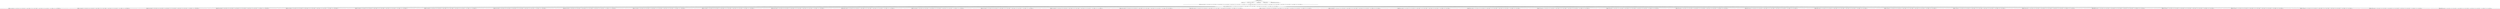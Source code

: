 digraph "getValues" {  
"505" [label = <(METHOD,getValues)<SUB>242</SUB>> ]
"506" [label = <(PARAM,this)<SUB>242</SUB>> ]
"507" [label = <(BLOCK,&lt;empty&gt;,&lt;empty&gt;)<SUB>242</SUB>> ]
"508" [label = <(RETURN,return new String[] { &quot;K&quot;, &quot;k&quot;, &quot;kilo&quot;, &quot;KILO&quot;, &quot;Ki&quot;, &quot;KI&quot;, &quot;ki&quot;, &quot;kibi&quot;, &quot;KIBI&quot;, &quot;M&quot;, &quot;m&quot;, &quot;mega&quot;, &quot;MEGA&quot;, &quot;Mi&quot;, &quot;MI&quot;, &quot;mi&quot;, &quot;mebi&quot;, &quot;MEBI&quot;, &quot;G&quot;, &quot;g&quot;, &quot;giga&quot;, &quot;GIGA&quot;, &quot;Gi&quot;, &quot;GI&quot;, &quot;gi&quot;, &quot;gibi&quot;, &quot;GIBI&quot;, &quot;T&quot;, &quot;t&quot;, &quot;tera&quot;, &quot;TERA&quot;, &quot;Ti&quot;, &quot;TI&quot;, &quot;ti&quot;, &quot;tebi&quot;, &quot;TEBI&quot; };,return new String[] { &quot;K&quot;, &quot;k&quot;, &quot;kilo&quot;, &quot;KILO&quot;, &quot;Ki&quot;, &quot;KI&quot;, &quot;ki&quot;, &quot;kibi&quot;, &quot;KIBI&quot;, &quot;M&quot;, &quot;m&quot;, &quot;mega&quot;, &quot;MEGA&quot;, &quot;Mi&quot;, &quot;MI&quot;, &quot;mi&quot;, &quot;mebi&quot;, &quot;MEBI&quot;, &quot;G&quot;, &quot;g&quot;, &quot;giga&quot;, &quot;GIGA&quot;, &quot;Gi&quot;, &quot;GI&quot;, &quot;gi&quot;, &quot;gibi&quot;, &quot;GIBI&quot;, &quot;T&quot;, &quot;t&quot;, &quot;tera&quot;, &quot;TERA&quot;, &quot;Ti&quot;, &quot;TI&quot;, &quot;ti&quot;, &quot;tebi&quot;, &quot;TEBI&quot; };)<SUB>243</SUB>> ]
"509" [label = <(&lt;operator&gt;.arrayInitializer,new String[] { &quot;K&quot;, &quot;k&quot;, &quot;kilo&quot;, &quot;KILO&quot;, &quot;Ki&quot;, &quot;KI&quot;, &quot;ki&quot;, &quot;kibi&quot;, &quot;KIBI&quot;, &quot;M&quot;, &quot;m&quot;, &quot;mega&quot;, &quot;MEGA&quot;, &quot;Mi&quot;, &quot;MI&quot;, &quot;mi&quot;, &quot;mebi&quot;, &quot;MEBI&quot;, &quot;G&quot;, &quot;g&quot;, &quot;giga&quot;, &quot;GIGA&quot;, &quot;Gi&quot;, &quot;GI&quot;, &quot;gi&quot;, &quot;gibi&quot;, &quot;GIBI&quot;, &quot;T&quot;, &quot;t&quot;, &quot;tera&quot;, &quot;TERA&quot;, &quot;Ti&quot;, &quot;TI&quot;, &quot;ti&quot;, &quot;tebi&quot;, &quot;TEBI&quot; })<SUB>243</SUB>> ]
"510" [label = <(LITERAL,&quot;K&quot;,new String[] { &quot;K&quot;, &quot;k&quot;, &quot;kilo&quot;, &quot;KILO&quot;, &quot;Ki&quot;, &quot;KI&quot;, &quot;ki&quot;, &quot;kibi&quot;, &quot;KIBI&quot;, &quot;M&quot;, &quot;m&quot;, &quot;mega&quot;, &quot;MEGA&quot;, &quot;Mi&quot;, &quot;MI&quot;, &quot;mi&quot;, &quot;mebi&quot;, &quot;MEBI&quot;, &quot;G&quot;, &quot;g&quot;, &quot;giga&quot;, &quot;GIGA&quot;, &quot;Gi&quot;, &quot;GI&quot;, &quot;gi&quot;, &quot;gibi&quot;, &quot;GIBI&quot;, &quot;T&quot;, &quot;t&quot;, &quot;tera&quot;, &quot;TERA&quot;, &quot;Ti&quot;, &quot;TI&quot;, &quot;ti&quot;, &quot;tebi&quot;, &quot;TEBI&quot; })<SUB>243</SUB>> ]
"511" [label = <(LITERAL,&quot;k&quot;,new String[] { &quot;K&quot;, &quot;k&quot;, &quot;kilo&quot;, &quot;KILO&quot;, &quot;Ki&quot;, &quot;KI&quot;, &quot;ki&quot;, &quot;kibi&quot;, &quot;KIBI&quot;, &quot;M&quot;, &quot;m&quot;, &quot;mega&quot;, &quot;MEGA&quot;, &quot;Mi&quot;, &quot;MI&quot;, &quot;mi&quot;, &quot;mebi&quot;, &quot;MEBI&quot;, &quot;G&quot;, &quot;g&quot;, &quot;giga&quot;, &quot;GIGA&quot;, &quot;Gi&quot;, &quot;GI&quot;, &quot;gi&quot;, &quot;gibi&quot;, &quot;GIBI&quot;, &quot;T&quot;, &quot;t&quot;, &quot;tera&quot;, &quot;TERA&quot;, &quot;Ti&quot;, &quot;TI&quot;, &quot;ti&quot;, &quot;tebi&quot;, &quot;TEBI&quot; })<SUB>243</SUB>> ]
"512" [label = <(LITERAL,&quot;kilo&quot;,new String[] { &quot;K&quot;, &quot;k&quot;, &quot;kilo&quot;, &quot;KILO&quot;, &quot;Ki&quot;, &quot;KI&quot;, &quot;ki&quot;, &quot;kibi&quot;, &quot;KIBI&quot;, &quot;M&quot;, &quot;m&quot;, &quot;mega&quot;, &quot;MEGA&quot;, &quot;Mi&quot;, &quot;MI&quot;, &quot;mi&quot;, &quot;mebi&quot;, &quot;MEBI&quot;, &quot;G&quot;, &quot;g&quot;, &quot;giga&quot;, &quot;GIGA&quot;, &quot;Gi&quot;, &quot;GI&quot;, &quot;gi&quot;, &quot;gibi&quot;, &quot;GIBI&quot;, &quot;T&quot;, &quot;t&quot;, &quot;tera&quot;, &quot;TERA&quot;, &quot;Ti&quot;, &quot;TI&quot;, &quot;ti&quot;, &quot;tebi&quot;, &quot;TEBI&quot; })<SUB>243</SUB>> ]
"513" [label = <(LITERAL,&quot;KILO&quot;,new String[] { &quot;K&quot;, &quot;k&quot;, &quot;kilo&quot;, &quot;KILO&quot;, &quot;Ki&quot;, &quot;KI&quot;, &quot;ki&quot;, &quot;kibi&quot;, &quot;KIBI&quot;, &quot;M&quot;, &quot;m&quot;, &quot;mega&quot;, &quot;MEGA&quot;, &quot;Mi&quot;, &quot;MI&quot;, &quot;mi&quot;, &quot;mebi&quot;, &quot;MEBI&quot;, &quot;G&quot;, &quot;g&quot;, &quot;giga&quot;, &quot;GIGA&quot;, &quot;Gi&quot;, &quot;GI&quot;, &quot;gi&quot;, &quot;gibi&quot;, &quot;GIBI&quot;, &quot;T&quot;, &quot;t&quot;, &quot;tera&quot;, &quot;TERA&quot;, &quot;Ti&quot;, &quot;TI&quot;, &quot;ti&quot;, &quot;tebi&quot;, &quot;TEBI&quot; })<SUB>243</SUB>> ]
"514" [label = <(LITERAL,&quot;Ki&quot;,new String[] { &quot;K&quot;, &quot;k&quot;, &quot;kilo&quot;, &quot;KILO&quot;, &quot;Ki&quot;, &quot;KI&quot;, &quot;ki&quot;, &quot;kibi&quot;, &quot;KIBI&quot;, &quot;M&quot;, &quot;m&quot;, &quot;mega&quot;, &quot;MEGA&quot;, &quot;Mi&quot;, &quot;MI&quot;, &quot;mi&quot;, &quot;mebi&quot;, &quot;MEBI&quot;, &quot;G&quot;, &quot;g&quot;, &quot;giga&quot;, &quot;GIGA&quot;, &quot;Gi&quot;, &quot;GI&quot;, &quot;gi&quot;, &quot;gibi&quot;, &quot;GIBI&quot;, &quot;T&quot;, &quot;t&quot;, &quot;tera&quot;, &quot;TERA&quot;, &quot;Ti&quot;, &quot;TI&quot;, &quot;ti&quot;, &quot;tebi&quot;, &quot;TEBI&quot; })<SUB>244</SUB>> ]
"515" [label = <(LITERAL,&quot;KI&quot;,new String[] { &quot;K&quot;, &quot;k&quot;, &quot;kilo&quot;, &quot;KILO&quot;, &quot;Ki&quot;, &quot;KI&quot;, &quot;ki&quot;, &quot;kibi&quot;, &quot;KIBI&quot;, &quot;M&quot;, &quot;m&quot;, &quot;mega&quot;, &quot;MEGA&quot;, &quot;Mi&quot;, &quot;MI&quot;, &quot;mi&quot;, &quot;mebi&quot;, &quot;MEBI&quot;, &quot;G&quot;, &quot;g&quot;, &quot;giga&quot;, &quot;GIGA&quot;, &quot;Gi&quot;, &quot;GI&quot;, &quot;gi&quot;, &quot;gibi&quot;, &quot;GIBI&quot;, &quot;T&quot;, &quot;t&quot;, &quot;tera&quot;, &quot;TERA&quot;, &quot;Ti&quot;, &quot;TI&quot;, &quot;ti&quot;, &quot;tebi&quot;, &quot;TEBI&quot; })<SUB>244</SUB>> ]
"516" [label = <(LITERAL,&quot;ki&quot;,new String[] { &quot;K&quot;, &quot;k&quot;, &quot;kilo&quot;, &quot;KILO&quot;, &quot;Ki&quot;, &quot;KI&quot;, &quot;ki&quot;, &quot;kibi&quot;, &quot;KIBI&quot;, &quot;M&quot;, &quot;m&quot;, &quot;mega&quot;, &quot;MEGA&quot;, &quot;Mi&quot;, &quot;MI&quot;, &quot;mi&quot;, &quot;mebi&quot;, &quot;MEBI&quot;, &quot;G&quot;, &quot;g&quot;, &quot;giga&quot;, &quot;GIGA&quot;, &quot;Gi&quot;, &quot;GI&quot;, &quot;gi&quot;, &quot;gibi&quot;, &quot;GIBI&quot;, &quot;T&quot;, &quot;t&quot;, &quot;tera&quot;, &quot;TERA&quot;, &quot;Ti&quot;, &quot;TI&quot;, &quot;ti&quot;, &quot;tebi&quot;, &quot;TEBI&quot; })<SUB>244</SUB>> ]
"517" [label = <(LITERAL,&quot;kibi&quot;,new String[] { &quot;K&quot;, &quot;k&quot;, &quot;kilo&quot;, &quot;KILO&quot;, &quot;Ki&quot;, &quot;KI&quot;, &quot;ki&quot;, &quot;kibi&quot;, &quot;KIBI&quot;, &quot;M&quot;, &quot;m&quot;, &quot;mega&quot;, &quot;MEGA&quot;, &quot;Mi&quot;, &quot;MI&quot;, &quot;mi&quot;, &quot;mebi&quot;, &quot;MEBI&quot;, &quot;G&quot;, &quot;g&quot;, &quot;giga&quot;, &quot;GIGA&quot;, &quot;Gi&quot;, &quot;GI&quot;, &quot;gi&quot;, &quot;gibi&quot;, &quot;GIBI&quot;, &quot;T&quot;, &quot;t&quot;, &quot;tera&quot;, &quot;TERA&quot;, &quot;Ti&quot;, &quot;TI&quot;, &quot;ti&quot;, &quot;tebi&quot;, &quot;TEBI&quot; })<SUB>244</SUB>> ]
"518" [label = <(LITERAL,&quot;KIBI&quot;,new String[] { &quot;K&quot;, &quot;k&quot;, &quot;kilo&quot;, &quot;KILO&quot;, &quot;Ki&quot;, &quot;KI&quot;, &quot;ki&quot;, &quot;kibi&quot;, &quot;KIBI&quot;, &quot;M&quot;, &quot;m&quot;, &quot;mega&quot;, &quot;MEGA&quot;, &quot;Mi&quot;, &quot;MI&quot;, &quot;mi&quot;, &quot;mebi&quot;, &quot;MEBI&quot;, &quot;G&quot;, &quot;g&quot;, &quot;giga&quot;, &quot;GIGA&quot;, &quot;Gi&quot;, &quot;GI&quot;, &quot;gi&quot;, &quot;gibi&quot;, &quot;GIBI&quot;, &quot;T&quot;, &quot;t&quot;, &quot;tera&quot;, &quot;TERA&quot;, &quot;Ti&quot;, &quot;TI&quot;, &quot;ti&quot;, &quot;tebi&quot;, &quot;TEBI&quot; })<SUB>244</SUB>> ]
"519" [label = <(LITERAL,&quot;M&quot;,new String[] { &quot;K&quot;, &quot;k&quot;, &quot;kilo&quot;, &quot;KILO&quot;, &quot;Ki&quot;, &quot;KI&quot;, &quot;ki&quot;, &quot;kibi&quot;, &quot;KIBI&quot;, &quot;M&quot;, &quot;m&quot;, &quot;mega&quot;, &quot;MEGA&quot;, &quot;Mi&quot;, &quot;MI&quot;, &quot;mi&quot;, &quot;mebi&quot;, &quot;MEBI&quot;, &quot;G&quot;, &quot;g&quot;, &quot;giga&quot;, &quot;GIGA&quot;, &quot;Gi&quot;, &quot;GI&quot;, &quot;gi&quot;, &quot;gibi&quot;, &quot;GIBI&quot;, &quot;T&quot;, &quot;t&quot;, &quot;tera&quot;, &quot;TERA&quot;, &quot;Ti&quot;, &quot;TI&quot;, &quot;ti&quot;, &quot;tebi&quot;, &quot;TEBI&quot; })<SUB>245</SUB>> ]
"520" [label = <(LITERAL,&quot;m&quot;,new String[] { &quot;K&quot;, &quot;k&quot;, &quot;kilo&quot;, &quot;KILO&quot;, &quot;Ki&quot;, &quot;KI&quot;, &quot;ki&quot;, &quot;kibi&quot;, &quot;KIBI&quot;, &quot;M&quot;, &quot;m&quot;, &quot;mega&quot;, &quot;MEGA&quot;, &quot;Mi&quot;, &quot;MI&quot;, &quot;mi&quot;, &quot;mebi&quot;, &quot;MEBI&quot;, &quot;G&quot;, &quot;g&quot;, &quot;giga&quot;, &quot;GIGA&quot;, &quot;Gi&quot;, &quot;GI&quot;, &quot;gi&quot;, &quot;gibi&quot;, &quot;GIBI&quot;, &quot;T&quot;, &quot;t&quot;, &quot;tera&quot;, &quot;TERA&quot;, &quot;Ti&quot;, &quot;TI&quot;, &quot;ti&quot;, &quot;tebi&quot;, &quot;TEBI&quot; })<SUB>245</SUB>> ]
"521" [label = <(LITERAL,&quot;mega&quot;,new String[] { &quot;K&quot;, &quot;k&quot;, &quot;kilo&quot;, &quot;KILO&quot;, &quot;Ki&quot;, &quot;KI&quot;, &quot;ki&quot;, &quot;kibi&quot;, &quot;KIBI&quot;, &quot;M&quot;, &quot;m&quot;, &quot;mega&quot;, &quot;MEGA&quot;, &quot;Mi&quot;, &quot;MI&quot;, &quot;mi&quot;, &quot;mebi&quot;, &quot;MEBI&quot;, &quot;G&quot;, &quot;g&quot;, &quot;giga&quot;, &quot;GIGA&quot;, &quot;Gi&quot;, &quot;GI&quot;, &quot;gi&quot;, &quot;gibi&quot;, &quot;GIBI&quot;, &quot;T&quot;, &quot;t&quot;, &quot;tera&quot;, &quot;TERA&quot;, &quot;Ti&quot;, &quot;TI&quot;, &quot;ti&quot;, &quot;tebi&quot;, &quot;TEBI&quot; })<SUB>245</SUB>> ]
"522" [label = <(LITERAL,&quot;MEGA&quot;,new String[] { &quot;K&quot;, &quot;k&quot;, &quot;kilo&quot;, &quot;KILO&quot;, &quot;Ki&quot;, &quot;KI&quot;, &quot;ki&quot;, &quot;kibi&quot;, &quot;KIBI&quot;, &quot;M&quot;, &quot;m&quot;, &quot;mega&quot;, &quot;MEGA&quot;, &quot;Mi&quot;, &quot;MI&quot;, &quot;mi&quot;, &quot;mebi&quot;, &quot;MEBI&quot;, &quot;G&quot;, &quot;g&quot;, &quot;giga&quot;, &quot;GIGA&quot;, &quot;Gi&quot;, &quot;GI&quot;, &quot;gi&quot;, &quot;gibi&quot;, &quot;GIBI&quot;, &quot;T&quot;, &quot;t&quot;, &quot;tera&quot;, &quot;TERA&quot;, &quot;Ti&quot;, &quot;TI&quot;, &quot;ti&quot;, &quot;tebi&quot;, &quot;TEBI&quot; })<SUB>245</SUB>> ]
"523" [label = <(LITERAL,&quot;Mi&quot;,new String[] { &quot;K&quot;, &quot;k&quot;, &quot;kilo&quot;, &quot;KILO&quot;, &quot;Ki&quot;, &quot;KI&quot;, &quot;ki&quot;, &quot;kibi&quot;, &quot;KIBI&quot;, &quot;M&quot;, &quot;m&quot;, &quot;mega&quot;, &quot;MEGA&quot;, &quot;Mi&quot;, &quot;MI&quot;, &quot;mi&quot;, &quot;mebi&quot;, &quot;MEBI&quot;, &quot;G&quot;, &quot;g&quot;, &quot;giga&quot;, &quot;GIGA&quot;, &quot;Gi&quot;, &quot;GI&quot;, &quot;gi&quot;, &quot;gibi&quot;, &quot;GIBI&quot;, &quot;T&quot;, &quot;t&quot;, &quot;tera&quot;, &quot;TERA&quot;, &quot;Ti&quot;, &quot;TI&quot;, &quot;ti&quot;, &quot;tebi&quot;, &quot;TEBI&quot; })<SUB>246</SUB>> ]
"524" [label = <(LITERAL,&quot;MI&quot;,new String[] { &quot;K&quot;, &quot;k&quot;, &quot;kilo&quot;, &quot;KILO&quot;, &quot;Ki&quot;, &quot;KI&quot;, &quot;ki&quot;, &quot;kibi&quot;, &quot;KIBI&quot;, &quot;M&quot;, &quot;m&quot;, &quot;mega&quot;, &quot;MEGA&quot;, &quot;Mi&quot;, &quot;MI&quot;, &quot;mi&quot;, &quot;mebi&quot;, &quot;MEBI&quot;, &quot;G&quot;, &quot;g&quot;, &quot;giga&quot;, &quot;GIGA&quot;, &quot;Gi&quot;, &quot;GI&quot;, &quot;gi&quot;, &quot;gibi&quot;, &quot;GIBI&quot;, &quot;T&quot;, &quot;t&quot;, &quot;tera&quot;, &quot;TERA&quot;, &quot;Ti&quot;, &quot;TI&quot;, &quot;ti&quot;, &quot;tebi&quot;, &quot;TEBI&quot; })<SUB>246</SUB>> ]
"525" [label = <(LITERAL,&quot;mi&quot;,new String[] { &quot;K&quot;, &quot;k&quot;, &quot;kilo&quot;, &quot;KILO&quot;, &quot;Ki&quot;, &quot;KI&quot;, &quot;ki&quot;, &quot;kibi&quot;, &quot;KIBI&quot;, &quot;M&quot;, &quot;m&quot;, &quot;mega&quot;, &quot;MEGA&quot;, &quot;Mi&quot;, &quot;MI&quot;, &quot;mi&quot;, &quot;mebi&quot;, &quot;MEBI&quot;, &quot;G&quot;, &quot;g&quot;, &quot;giga&quot;, &quot;GIGA&quot;, &quot;Gi&quot;, &quot;GI&quot;, &quot;gi&quot;, &quot;gibi&quot;, &quot;GIBI&quot;, &quot;T&quot;, &quot;t&quot;, &quot;tera&quot;, &quot;TERA&quot;, &quot;Ti&quot;, &quot;TI&quot;, &quot;ti&quot;, &quot;tebi&quot;, &quot;TEBI&quot; })<SUB>246</SUB>> ]
"526" [label = <(LITERAL,&quot;mebi&quot;,new String[] { &quot;K&quot;, &quot;k&quot;, &quot;kilo&quot;, &quot;KILO&quot;, &quot;Ki&quot;, &quot;KI&quot;, &quot;ki&quot;, &quot;kibi&quot;, &quot;KIBI&quot;, &quot;M&quot;, &quot;m&quot;, &quot;mega&quot;, &quot;MEGA&quot;, &quot;Mi&quot;, &quot;MI&quot;, &quot;mi&quot;, &quot;mebi&quot;, &quot;MEBI&quot;, &quot;G&quot;, &quot;g&quot;, &quot;giga&quot;, &quot;GIGA&quot;, &quot;Gi&quot;, &quot;GI&quot;, &quot;gi&quot;, &quot;gibi&quot;, &quot;GIBI&quot;, &quot;T&quot;, &quot;t&quot;, &quot;tera&quot;, &quot;TERA&quot;, &quot;Ti&quot;, &quot;TI&quot;, &quot;ti&quot;, &quot;tebi&quot;, &quot;TEBI&quot; })<SUB>246</SUB>> ]
"527" [label = <(LITERAL,&quot;MEBI&quot;,new String[] { &quot;K&quot;, &quot;k&quot;, &quot;kilo&quot;, &quot;KILO&quot;, &quot;Ki&quot;, &quot;KI&quot;, &quot;ki&quot;, &quot;kibi&quot;, &quot;KIBI&quot;, &quot;M&quot;, &quot;m&quot;, &quot;mega&quot;, &quot;MEGA&quot;, &quot;Mi&quot;, &quot;MI&quot;, &quot;mi&quot;, &quot;mebi&quot;, &quot;MEBI&quot;, &quot;G&quot;, &quot;g&quot;, &quot;giga&quot;, &quot;GIGA&quot;, &quot;Gi&quot;, &quot;GI&quot;, &quot;gi&quot;, &quot;gibi&quot;, &quot;GIBI&quot;, &quot;T&quot;, &quot;t&quot;, &quot;tera&quot;, &quot;TERA&quot;, &quot;Ti&quot;, &quot;TI&quot;, &quot;ti&quot;, &quot;tebi&quot;, &quot;TEBI&quot; })<SUB>246</SUB>> ]
"528" [label = <(LITERAL,&quot;G&quot;,new String[] { &quot;K&quot;, &quot;k&quot;, &quot;kilo&quot;, &quot;KILO&quot;, &quot;Ki&quot;, &quot;KI&quot;, &quot;ki&quot;, &quot;kibi&quot;, &quot;KIBI&quot;, &quot;M&quot;, &quot;m&quot;, &quot;mega&quot;, &quot;MEGA&quot;, &quot;Mi&quot;, &quot;MI&quot;, &quot;mi&quot;, &quot;mebi&quot;, &quot;MEBI&quot;, &quot;G&quot;, &quot;g&quot;, &quot;giga&quot;, &quot;GIGA&quot;, &quot;Gi&quot;, &quot;GI&quot;, &quot;gi&quot;, &quot;gibi&quot;, &quot;GIBI&quot;, &quot;T&quot;, &quot;t&quot;, &quot;tera&quot;, &quot;TERA&quot;, &quot;Ti&quot;, &quot;TI&quot;, &quot;ti&quot;, &quot;tebi&quot;, &quot;TEBI&quot; })<SUB>247</SUB>> ]
"529" [label = <(LITERAL,&quot;g&quot;,new String[] { &quot;K&quot;, &quot;k&quot;, &quot;kilo&quot;, &quot;KILO&quot;, &quot;Ki&quot;, &quot;KI&quot;, &quot;ki&quot;, &quot;kibi&quot;, &quot;KIBI&quot;, &quot;M&quot;, &quot;m&quot;, &quot;mega&quot;, &quot;MEGA&quot;, &quot;Mi&quot;, &quot;MI&quot;, &quot;mi&quot;, &quot;mebi&quot;, &quot;MEBI&quot;, &quot;G&quot;, &quot;g&quot;, &quot;giga&quot;, &quot;GIGA&quot;, &quot;Gi&quot;, &quot;GI&quot;, &quot;gi&quot;, &quot;gibi&quot;, &quot;GIBI&quot;, &quot;T&quot;, &quot;t&quot;, &quot;tera&quot;, &quot;TERA&quot;, &quot;Ti&quot;, &quot;TI&quot;, &quot;ti&quot;, &quot;tebi&quot;, &quot;TEBI&quot; })<SUB>247</SUB>> ]
"530" [label = <(LITERAL,&quot;giga&quot;,new String[] { &quot;K&quot;, &quot;k&quot;, &quot;kilo&quot;, &quot;KILO&quot;, &quot;Ki&quot;, &quot;KI&quot;, &quot;ki&quot;, &quot;kibi&quot;, &quot;KIBI&quot;, &quot;M&quot;, &quot;m&quot;, &quot;mega&quot;, &quot;MEGA&quot;, &quot;Mi&quot;, &quot;MI&quot;, &quot;mi&quot;, &quot;mebi&quot;, &quot;MEBI&quot;, &quot;G&quot;, &quot;g&quot;, &quot;giga&quot;, &quot;GIGA&quot;, &quot;Gi&quot;, &quot;GI&quot;, &quot;gi&quot;, &quot;gibi&quot;, &quot;GIBI&quot;, &quot;T&quot;, &quot;t&quot;, &quot;tera&quot;, &quot;TERA&quot;, &quot;Ti&quot;, &quot;TI&quot;, &quot;ti&quot;, &quot;tebi&quot;, &quot;TEBI&quot; })<SUB>247</SUB>> ]
"531" [label = <(LITERAL,&quot;GIGA&quot;,new String[] { &quot;K&quot;, &quot;k&quot;, &quot;kilo&quot;, &quot;KILO&quot;, &quot;Ki&quot;, &quot;KI&quot;, &quot;ki&quot;, &quot;kibi&quot;, &quot;KIBI&quot;, &quot;M&quot;, &quot;m&quot;, &quot;mega&quot;, &quot;MEGA&quot;, &quot;Mi&quot;, &quot;MI&quot;, &quot;mi&quot;, &quot;mebi&quot;, &quot;MEBI&quot;, &quot;G&quot;, &quot;g&quot;, &quot;giga&quot;, &quot;GIGA&quot;, &quot;Gi&quot;, &quot;GI&quot;, &quot;gi&quot;, &quot;gibi&quot;, &quot;GIBI&quot;, &quot;T&quot;, &quot;t&quot;, &quot;tera&quot;, &quot;TERA&quot;, &quot;Ti&quot;, &quot;TI&quot;, &quot;ti&quot;, &quot;tebi&quot;, &quot;TEBI&quot; })<SUB>247</SUB>> ]
"532" [label = <(LITERAL,&quot;Gi&quot;,new String[] { &quot;K&quot;, &quot;k&quot;, &quot;kilo&quot;, &quot;KILO&quot;, &quot;Ki&quot;, &quot;KI&quot;, &quot;ki&quot;, &quot;kibi&quot;, &quot;KIBI&quot;, &quot;M&quot;, &quot;m&quot;, &quot;mega&quot;, &quot;MEGA&quot;, &quot;Mi&quot;, &quot;MI&quot;, &quot;mi&quot;, &quot;mebi&quot;, &quot;MEBI&quot;, &quot;G&quot;, &quot;g&quot;, &quot;giga&quot;, &quot;GIGA&quot;, &quot;Gi&quot;, &quot;GI&quot;, &quot;gi&quot;, &quot;gibi&quot;, &quot;GIBI&quot;, &quot;T&quot;, &quot;t&quot;, &quot;tera&quot;, &quot;TERA&quot;, &quot;Ti&quot;, &quot;TI&quot;, &quot;ti&quot;, &quot;tebi&quot;, &quot;TEBI&quot; })<SUB>248</SUB>> ]
"533" [label = <(LITERAL,&quot;GI&quot;,new String[] { &quot;K&quot;, &quot;k&quot;, &quot;kilo&quot;, &quot;KILO&quot;, &quot;Ki&quot;, &quot;KI&quot;, &quot;ki&quot;, &quot;kibi&quot;, &quot;KIBI&quot;, &quot;M&quot;, &quot;m&quot;, &quot;mega&quot;, &quot;MEGA&quot;, &quot;Mi&quot;, &quot;MI&quot;, &quot;mi&quot;, &quot;mebi&quot;, &quot;MEBI&quot;, &quot;G&quot;, &quot;g&quot;, &quot;giga&quot;, &quot;GIGA&quot;, &quot;Gi&quot;, &quot;GI&quot;, &quot;gi&quot;, &quot;gibi&quot;, &quot;GIBI&quot;, &quot;T&quot;, &quot;t&quot;, &quot;tera&quot;, &quot;TERA&quot;, &quot;Ti&quot;, &quot;TI&quot;, &quot;ti&quot;, &quot;tebi&quot;, &quot;TEBI&quot; })<SUB>248</SUB>> ]
"534" [label = <(LITERAL,&quot;gi&quot;,new String[] { &quot;K&quot;, &quot;k&quot;, &quot;kilo&quot;, &quot;KILO&quot;, &quot;Ki&quot;, &quot;KI&quot;, &quot;ki&quot;, &quot;kibi&quot;, &quot;KIBI&quot;, &quot;M&quot;, &quot;m&quot;, &quot;mega&quot;, &quot;MEGA&quot;, &quot;Mi&quot;, &quot;MI&quot;, &quot;mi&quot;, &quot;mebi&quot;, &quot;MEBI&quot;, &quot;G&quot;, &quot;g&quot;, &quot;giga&quot;, &quot;GIGA&quot;, &quot;Gi&quot;, &quot;GI&quot;, &quot;gi&quot;, &quot;gibi&quot;, &quot;GIBI&quot;, &quot;T&quot;, &quot;t&quot;, &quot;tera&quot;, &quot;TERA&quot;, &quot;Ti&quot;, &quot;TI&quot;, &quot;ti&quot;, &quot;tebi&quot;, &quot;TEBI&quot; })<SUB>248</SUB>> ]
"535" [label = <(LITERAL,&quot;gibi&quot;,new String[] { &quot;K&quot;, &quot;k&quot;, &quot;kilo&quot;, &quot;KILO&quot;, &quot;Ki&quot;, &quot;KI&quot;, &quot;ki&quot;, &quot;kibi&quot;, &quot;KIBI&quot;, &quot;M&quot;, &quot;m&quot;, &quot;mega&quot;, &quot;MEGA&quot;, &quot;Mi&quot;, &quot;MI&quot;, &quot;mi&quot;, &quot;mebi&quot;, &quot;MEBI&quot;, &quot;G&quot;, &quot;g&quot;, &quot;giga&quot;, &quot;GIGA&quot;, &quot;Gi&quot;, &quot;GI&quot;, &quot;gi&quot;, &quot;gibi&quot;, &quot;GIBI&quot;, &quot;T&quot;, &quot;t&quot;, &quot;tera&quot;, &quot;TERA&quot;, &quot;Ti&quot;, &quot;TI&quot;, &quot;ti&quot;, &quot;tebi&quot;, &quot;TEBI&quot; })<SUB>248</SUB>> ]
"536" [label = <(LITERAL,&quot;GIBI&quot;,new String[] { &quot;K&quot;, &quot;k&quot;, &quot;kilo&quot;, &quot;KILO&quot;, &quot;Ki&quot;, &quot;KI&quot;, &quot;ki&quot;, &quot;kibi&quot;, &quot;KIBI&quot;, &quot;M&quot;, &quot;m&quot;, &quot;mega&quot;, &quot;MEGA&quot;, &quot;Mi&quot;, &quot;MI&quot;, &quot;mi&quot;, &quot;mebi&quot;, &quot;MEBI&quot;, &quot;G&quot;, &quot;g&quot;, &quot;giga&quot;, &quot;GIGA&quot;, &quot;Gi&quot;, &quot;GI&quot;, &quot;gi&quot;, &quot;gibi&quot;, &quot;GIBI&quot;, &quot;T&quot;, &quot;t&quot;, &quot;tera&quot;, &quot;TERA&quot;, &quot;Ti&quot;, &quot;TI&quot;, &quot;ti&quot;, &quot;tebi&quot;, &quot;TEBI&quot; })<SUB>248</SUB>> ]
"537" [label = <(LITERAL,&quot;T&quot;,new String[] { &quot;K&quot;, &quot;k&quot;, &quot;kilo&quot;, &quot;KILO&quot;, &quot;Ki&quot;, &quot;KI&quot;, &quot;ki&quot;, &quot;kibi&quot;, &quot;KIBI&quot;, &quot;M&quot;, &quot;m&quot;, &quot;mega&quot;, &quot;MEGA&quot;, &quot;Mi&quot;, &quot;MI&quot;, &quot;mi&quot;, &quot;mebi&quot;, &quot;MEBI&quot;, &quot;G&quot;, &quot;g&quot;, &quot;giga&quot;, &quot;GIGA&quot;, &quot;Gi&quot;, &quot;GI&quot;, &quot;gi&quot;, &quot;gibi&quot;, &quot;GIBI&quot;, &quot;T&quot;, &quot;t&quot;, &quot;tera&quot;, &quot;TERA&quot;, &quot;Ti&quot;, &quot;TI&quot;, &quot;ti&quot;, &quot;tebi&quot;, &quot;TEBI&quot; })<SUB>249</SUB>> ]
"538" [label = <(LITERAL,&quot;t&quot;,new String[] { &quot;K&quot;, &quot;k&quot;, &quot;kilo&quot;, &quot;KILO&quot;, &quot;Ki&quot;, &quot;KI&quot;, &quot;ki&quot;, &quot;kibi&quot;, &quot;KIBI&quot;, &quot;M&quot;, &quot;m&quot;, &quot;mega&quot;, &quot;MEGA&quot;, &quot;Mi&quot;, &quot;MI&quot;, &quot;mi&quot;, &quot;mebi&quot;, &quot;MEBI&quot;, &quot;G&quot;, &quot;g&quot;, &quot;giga&quot;, &quot;GIGA&quot;, &quot;Gi&quot;, &quot;GI&quot;, &quot;gi&quot;, &quot;gibi&quot;, &quot;GIBI&quot;, &quot;T&quot;, &quot;t&quot;, &quot;tera&quot;, &quot;TERA&quot;, &quot;Ti&quot;, &quot;TI&quot;, &quot;ti&quot;, &quot;tebi&quot;, &quot;TEBI&quot; })<SUB>249</SUB>> ]
"539" [label = <(LITERAL,&quot;tera&quot;,new String[] { &quot;K&quot;, &quot;k&quot;, &quot;kilo&quot;, &quot;KILO&quot;, &quot;Ki&quot;, &quot;KI&quot;, &quot;ki&quot;, &quot;kibi&quot;, &quot;KIBI&quot;, &quot;M&quot;, &quot;m&quot;, &quot;mega&quot;, &quot;MEGA&quot;, &quot;Mi&quot;, &quot;MI&quot;, &quot;mi&quot;, &quot;mebi&quot;, &quot;MEBI&quot;, &quot;G&quot;, &quot;g&quot;, &quot;giga&quot;, &quot;GIGA&quot;, &quot;Gi&quot;, &quot;GI&quot;, &quot;gi&quot;, &quot;gibi&quot;, &quot;GIBI&quot;, &quot;T&quot;, &quot;t&quot;, &quot;tera&quot;, &quot;TERA&quot;, &quot;Ti&quot;, &quot;TI&quot;, &quot;ti&quot;, &quot;tebi&quot;, &quot;TEBI&quot; })<SUB>249</SUB>> ]
"540" [label = <(LITERAL,&quot;TERA&quot;,new String[] { &quot;K&quot;, &quot;k&quot;, &quot;kilo&quot;, &quot;KILO&quot;, &quot;Ki&quot;, &quot;KI&quot;, &quot;ki&quot;, &quot;kibi&quot;, &quot;KIBI&quot;, &quot;M&quot;, &quot;m&quot;, &quot;mega&quot;, &quot;MEGA&quot;, &quot;Mi&quot;, &quot;MI&quot;, &quot;mi&quot;, &quot;mebi&quot;, &quot;MEBI&quot;, &quot;G&quot;, &quot;g&quot;, &quot;giga&quot;, &quot;GIGA&quot;, &quot;Gi&quot;, &quot;GI&quot;, &quot;gi&quot;, &quot;gibi&quot;, &quot;GIBI&quot;, &quot;T&quot;, &quot;t&quot;, &quot;tera&quot;, &quot;TERA&quot;, &quot;Ti&quot;, &quot;TI&quot;, &quot;ti&quot;, &quot;tebi&quot;, &quot;TEBI&quot; })<SUB>249</SUB>> ]
"541" [label = <(LITERAL,&quot;Ti&quot;,new String[] { &quot;K&quot;, &quot;k&quot;, &quot;kilo&quot;, &quot;KILO&quot;, &quot;Ki&quot;, &quot;KI&quot;, &quot;ki&quot;, &quot;kibi&quot;, &quot;KIBI&quot;, &quot;M&quot;, &quot;m&quot;, &quot;mega&quot;, &quot;MEGA&quot;, &quot;Mi&quot;, &quot;MI&quot;, &quot;mi&quot;, &quot;mebi&quot;, &quot;MEBI&quot;, &quot;G&quot;, &quot;g&quot;, &quot;giga&quot;, &quot;GIGA&quot;, &quot;Gi&quot;, &quot;GI&quot;, &quot;gi&quot;, &quot;gibi&quot;, &quot;GIBI&quot;, &quot;T&quot;, &quot;t&quot;, &quot;tera&quot;, &quot;TERA&quot;, &quot;Ti&quot;, &quot;TI&quot;, &quot;ti&quot;, &quot;tebi&quot;, &quot;TEBI&quot; })<SUB>250</SUB>> ]
"542" [label = <(LITERAL,&quot;TI&quot;,new String[] { &quot;K&quot;, &quot;k&quot;, &quot;kilo&quot;, &quot;KILO&quot;, &quot;Ki&quot;, &quot;KI&quot;, &quot;ki&quot;, &quot;kibi&quot;, &quot;KIBI&quot;, &quot;M&quot;, &quot;m&quot;, &quot;mega&quot;, &quot;MEGA&quot;, &quot;Mi&quot;, &quot;MI&quot;, &quot;mi&quot;, &quot;mebi&quot;, &quot;MEBI&quot;, &quot;G&quot;, &quot;g&quot;, &quot;giga&quot;, &quot;GIGA&quot;, &quot;Gi&quot;, &quot;GI&quot;, &quot;gi&quot;, &quot;gibi&quot;, &quot;GIBI&quot;, &quot;T&quot;, &quot;t&quot;, &quot;tera&quot;, &quot;TERA&quot;, &quot;Ti&quot;, &quot;TI&quot;, &quot;ti&quot;, &quot;tebi&quot;, &quot;TEBI&quot; })<SUB>250</SUB>> ]
"543" [label = <(LITERAL,&quot;ti&quot;,new String[] { &quot;K&quot;, &quot;k&quot;, &quot;kilo&quot;, &quot;KILO&quot;, &quot;Ki&quot;, &quot;KI&quot;, &quot;ki&quot;, &quot;kibi&quot;, &quot;KIBI&quot;, &quot;M&quot;, &quot;m&quot;, &quot;mega&quot;, &quot;MEGA&quot;, &quot;Mi&quot;, &quot;MI&quot;, &quot;mi&quot;, &quot;mebi&quot;, &quot;MEBI&quot;, &quot;G&quot;, &quot;g&quot;, &quot;giga&quot;, &quot;GIGA&quot;, &quot;Gi&quot;, &quot;GI&quot;, &quot;gi&quot;, &quot;gibi&quot;, &quot;GIBI&quot;, &quot;T&quot;, &quot;t&quot;, &quot;tera&quot;, &quot;TERA&quot;, &quot;Ti&quot;, &quot;TI&quot;, &quot;ti&quot;, &quot;tebi&quot;, &quot;TEBI&quot; })<SUB>250</SUB>> ]
"544" [label = <(LITERAL,&quot;tebi&quot;,new String[] { &quot;K&quot;, &quot;k&quot;, &quot;kilo&quot;, &quot;KILO&quot;, &quot;Ki&quot;, &quot;KI&quot;, &quot;ki&quot;, &quot;kibi&quot;, &quot;KIBI&quot;, &quot;M&quot;, &quot;m&quot;, &quot;mega&quot;, &quot;MEGA&quot;, &quot;Mi&quot;, &quot;MI&quot;, &quot;mi&quot;, &quot;mebi&quot;, &quot;MEBI&quot;, &quot;G&quot;, &quot;g&quot;, &quot;giga&quot;, &quot;GIGA&quot;, &quot;Gi&quot;, &quot;GI&quot;, &quot;gi&quot;, &quot;gibi&quot;, &quot;GIBI&quot;, &quot;T&quot;, &quot;t&quot;, &quot;tera&quot;, &quot;TERA&quot;, &quot;Ti&quot;, &quot;TI&quot;, &quot;ti&quot;, &quot;tebi&quot;, &quot;TEBI&quot; })<SUB>250</SUB>> ]
"545" [label = <(LITERAL,&quot;TEBI&quot;,new String[] { &quot;K&quot;, &quot;k&quot;, &quot;kilo&quot;, &quot;KILO&quot;, &quot;Ki&quot;, &quot;KI&quot;, &quot;ki&quot;, &quot;kibi&quot;, &quot;KIBI&quot;, &quot;M&quot;, &quot;m&quot;, &quot;mega&quot;, &quot;MEGA&quot;, &quot;Mi&quot;, &quot;MI&quot;, &quot;mi&quot;, &quot;mebi&quot;, &quot;MEBI&quot;, &quot;G&quot;, &quot;g&quot;, &quot;giga&quot;, &quot;GIGA&quot;, &quot;Gi&quot;, &quot;GI&quot;, &quot;gi&quot;, &quot;gibi&quot;, &quot;GIBI&quot;, &quot;T&quot;, &quot;t&quot;, &quot;tera&quot;, &quot;TERA&quot;, &quot;Ti&quot;, &quot;TI&quot;, &quot;ti&quot;, &quot;tebi&quot;, &quot;TEBI&quot; })<SUB>250</SUB>> ]
"546" [label = <(MODIFIER,PUBLIC)> ]
"547" [label = <(MODIFIER,VIRTUAL)> ]
"548" [label = <(METHOD_RETURN,java.lang.String[])<SUB>242</SUB>> ]
  "505" -> "506" 
  "505" -> "507" 
  "505" -> "546" 
  "505" -> "547" 
  "505" -> "548" 
  "507" -> "508" 
  "508" -> "509" 
  "509" -> "510" 
  "509" -> "511" 
  "509" -> "512" 
  "509" -> "513" 
  "509" -> "514" 
  "509" -> "515" 
  "509" -> "516" 
  "509" -> "517" 
  "509" -> "518" 
  "509" -> "519" 
  "509" -> "520" 
  "509" -> "521" 
  "509" -> "522" 
  "509" -> "523" 
  "509" -> "524" 
  "509" -> "525" 
  "509" -> "526" 
  "509" -> "527" 
  "509" -> "528" 
  "509" -> "529" 
  "509" -> "530" 
  "509" -> "531" 
  "509" -> "532" 
  "509" -> "533" 
  "509" -> "534" 
  "509" -> "535" 
  "509" -> "536" 
  "509" -> "537" 
  "509" -> "538" 
  "509" -> "539" 
  "509" -> "540" 
  "509" -> "541" 
  "509" -> "542" 
  "509" -> "543" 
  "509" -> "544" 
  "509" -> "545" 
}
